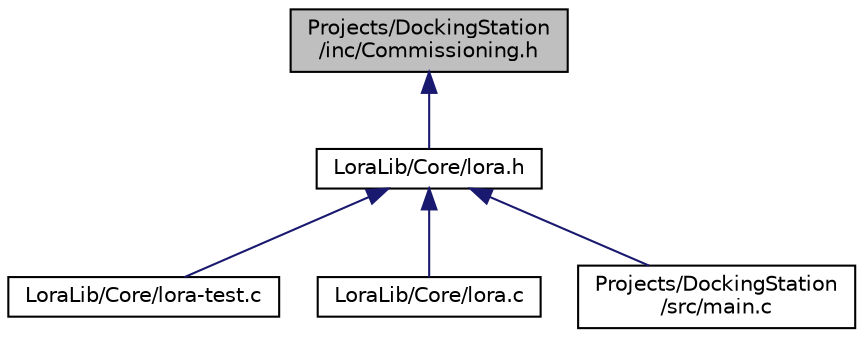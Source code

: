 digraph "Projects/DockingStation/inc/Commissioning.h"
{
  edge [fontname="Helvetica",fontsize="10",labelfontname="Helvetica",labelfontsize="10"];
  node [fontname="Helvetica",fontsize="10",shape=record];
  Node1 [label="Projects/DockingStation\l/inc/Commissioning.h",height=0.2,width=0.4,color="black", fillcolor="grey75", style="filled", fontcolor="black"];
  Node1 -> Node2 [dir="back",color="midnightblue",fontsize="10",style="solid"];
  Node2 [label="LoraLib/Core/lora.h",height=0.2,width=0.4,color="black", fillcolor="white", style="filled",URL="$lora_8h.html"];
  Node2 -> Node3 [dir="back",color="midnightblue",fontsize="10",style="solid"];
  Node3 [label="LoraLib/Core/lora-test.c",height=0.2,width=0.4,color="black", fillcolor="white", style="filled",URL="$lora-test_8c.html"];
  Node2 -> Node4 [dir="back",color="midnightblue",fontsize="10",style="solid"];
  Node4 [label="LoraLib/Core/lora.c",height=0.2,width=0.4,color="black", fillcolor="white", style="filled",URL="$lora_8c.html"];
  Node2 -> Node5 [dir="back",color="midnightblue",fontsize="10",style="solid"];
  Node5 [label="Projects/DockingStation\l/src/main.c",height=0.2,width=0.4,color="black", fillcolor="white", style="filled",URL="$main_8c.html"];
}
